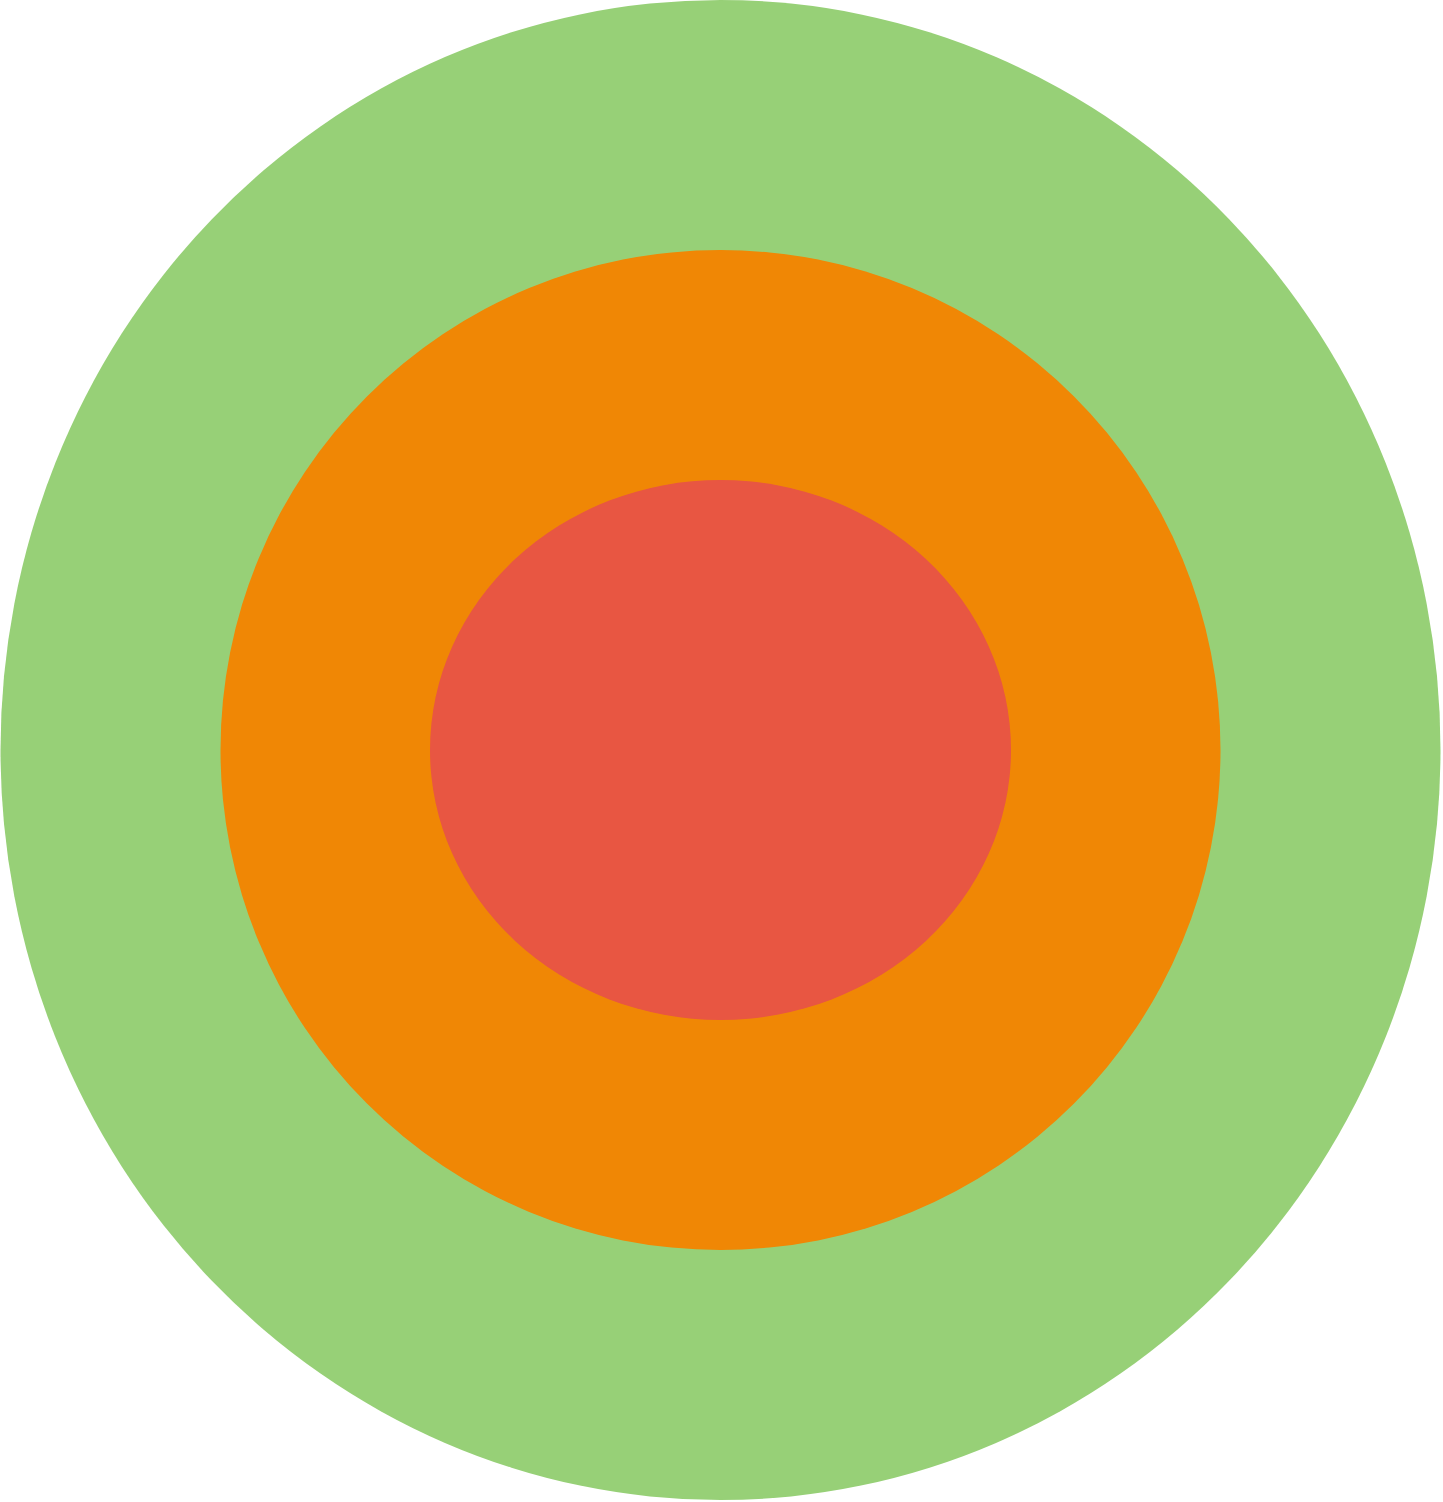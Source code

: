 <mxfile version="20.8.23" type="github">
  <diagram id="3228e29e-7158-1315-38df-8450db1d8a1d" name="Page-1">
    <mxGraphModel dx="1943" dy="1014" grid="1" gridSize="10" guides="1" tooltips="1" connect="1" arrows="1" fold="1" page="1" pageScale="1" pageWidth="1169" pageHeight="827" background="none" math="0" shadow="0">
      <root>
        <mxCell id="0" />
        <mxCell id="1" parent="0" />
        <mxCell id="21532" value="" style="ellipse;fillColor=#97D077;strokeColor=none;html=1;fontColor=#FFFFFF;" parent="1" vertex="1">
          <mxGeometry x="275.25" y="80" width="720" height="750" as="geometry" />
        </mxCell>
        <mxCell id="21531" value="" style="ellipse;fillColor=#F08705;strokeColor=none;html=1;fontColor=#FFFFFF;" parent="1" vertex="1">
          <mxGeometry x="385.25" y="205" width="500" height="500" as="geometry" />
        </mxCell>
        <mxCell id="21533" value="" style="ellipse;fillColor=#e85642;strokeColor=none;html=1;fontColor=#FFFFFF;" parent="1" vertex="1">
          <mxGeometry x="490" y="320" width="290.5" height="270" as="geometry" />
        </mxCell>
      </root>
    </mxGraphModel>
  </diagram>
</mxfile>
